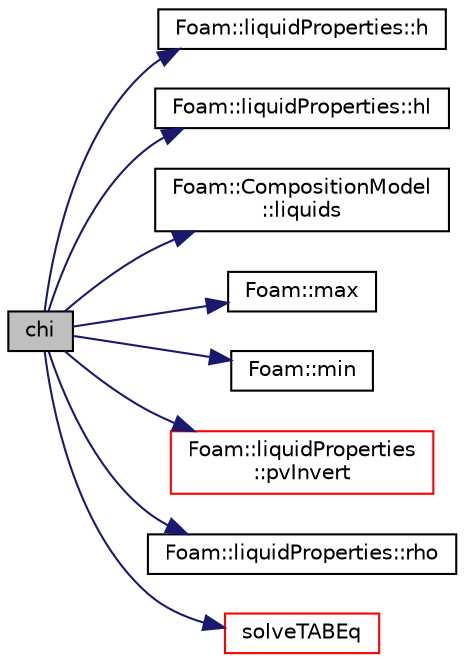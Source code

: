 digraph "chi"
{
  bgcolor="transparent";
  edge [fontname="Helvetica",fontsize="10",labelfontname="Helvetica",labelfontsize="10"];
  node [fontname="Helvetica",fontsize="10",shape=record];
  rankdir="LR";
  Node1667 [label="chi",height=0.2,width=0.4,color="black", fillcolor="grey75", style="filled", fontcolor="black"];
  Node1667 -> Node1668 [color="midnightblue",fontsize="10",style="solid",fontname="Helvetica"];
  Node1668 [label="Foam::liquidProperties::h",height=0.2,width=0.4,color="black",URL="$a31289.html#a3569c4af4ca72f884acbec9ca4128db0",tooltip="Liquid enthalpy [J/kg] - reference to 298.15 K. "];
  Node1667 -> Node1669 [color="midnightblue",fontsize="10",style="solid",fontname="Helvetica"];
  Node1669 [label="Foam::liquidProperties::hl",height=0.2,width=0.4,color="black",URL="$a31289.html#ad6dc578c5da8eaae2169eabdb869b649",tooltip="Heat of vapourisation [J/kg]. "];
  Node1667 -> Node1670 [color="midnightblue",fontsize="10",style="solid",fontname="Helvetica"];
  Node1670 [label="Foam::CompositionModel\l::liquids",height=0.2,width=0.4,color="black",URL="$a24933.html#a03638032f60c2f702e8e3a9fd53f9952",tooltip="Return the global (additional) liquids. "];
  Node1667 -> Node1671 [color="midnightblue",fontsize="10",style="solid",fontname="Helvetica"];
  Node1671 [label="Foam::max",height=0.2,width=0.4,color="black",URL="$a21851.html#ac993e906cf2774ae77e666bc24e81733"];
  Node1667 -> Node1672 [color="midnightblue",fontsize="10",style="solid",fontname="Helvetica"];
  Node1672 [label="Foam::min",height=0.2,width=0.4,color="black",URL="$a21851.html#a253e112ad2d56d96230ff39ea7f442dc"];
  Node1667 -> Node1673 [color="midnightblue",fontsize="10",style="solid",fontname="Helvetica"];
  Node1673 [label="Foam::liquidProperties\l::pvInvert",height=0.2,width=0.4,color="red",URL="$a31289.html#ae76e0a0a7fb8ebfb9df3c5c821ed337a",tooltip="Invert the vapour pressure relationship to retrieve the. "];
  Node1667 -> Node1682 [color="midnightblue",fontsize="10",style="solid",fontname="Helvetica"];
  Node1682 [label="Foam::liquidProperties::rho",height=0.2,width=0.4,color="black",URL="$a31289.html#a79793fef0683d35cc934a4d38fb6dbee",tooltip="Liquid rho [kg/m^3]. "];
  Node1667 -> Node1683 [color="midnightblue",fontsize="10",style="solid",fontname="Helvetica"];
  Node1683 [label="solveTABEq",height=0.2,width=0.4,color="red",URL="$a25665.html#a7935951deed5d629b5c37f2fd23ef3ca",tooltip="Solve the TAB equation. "];
}
